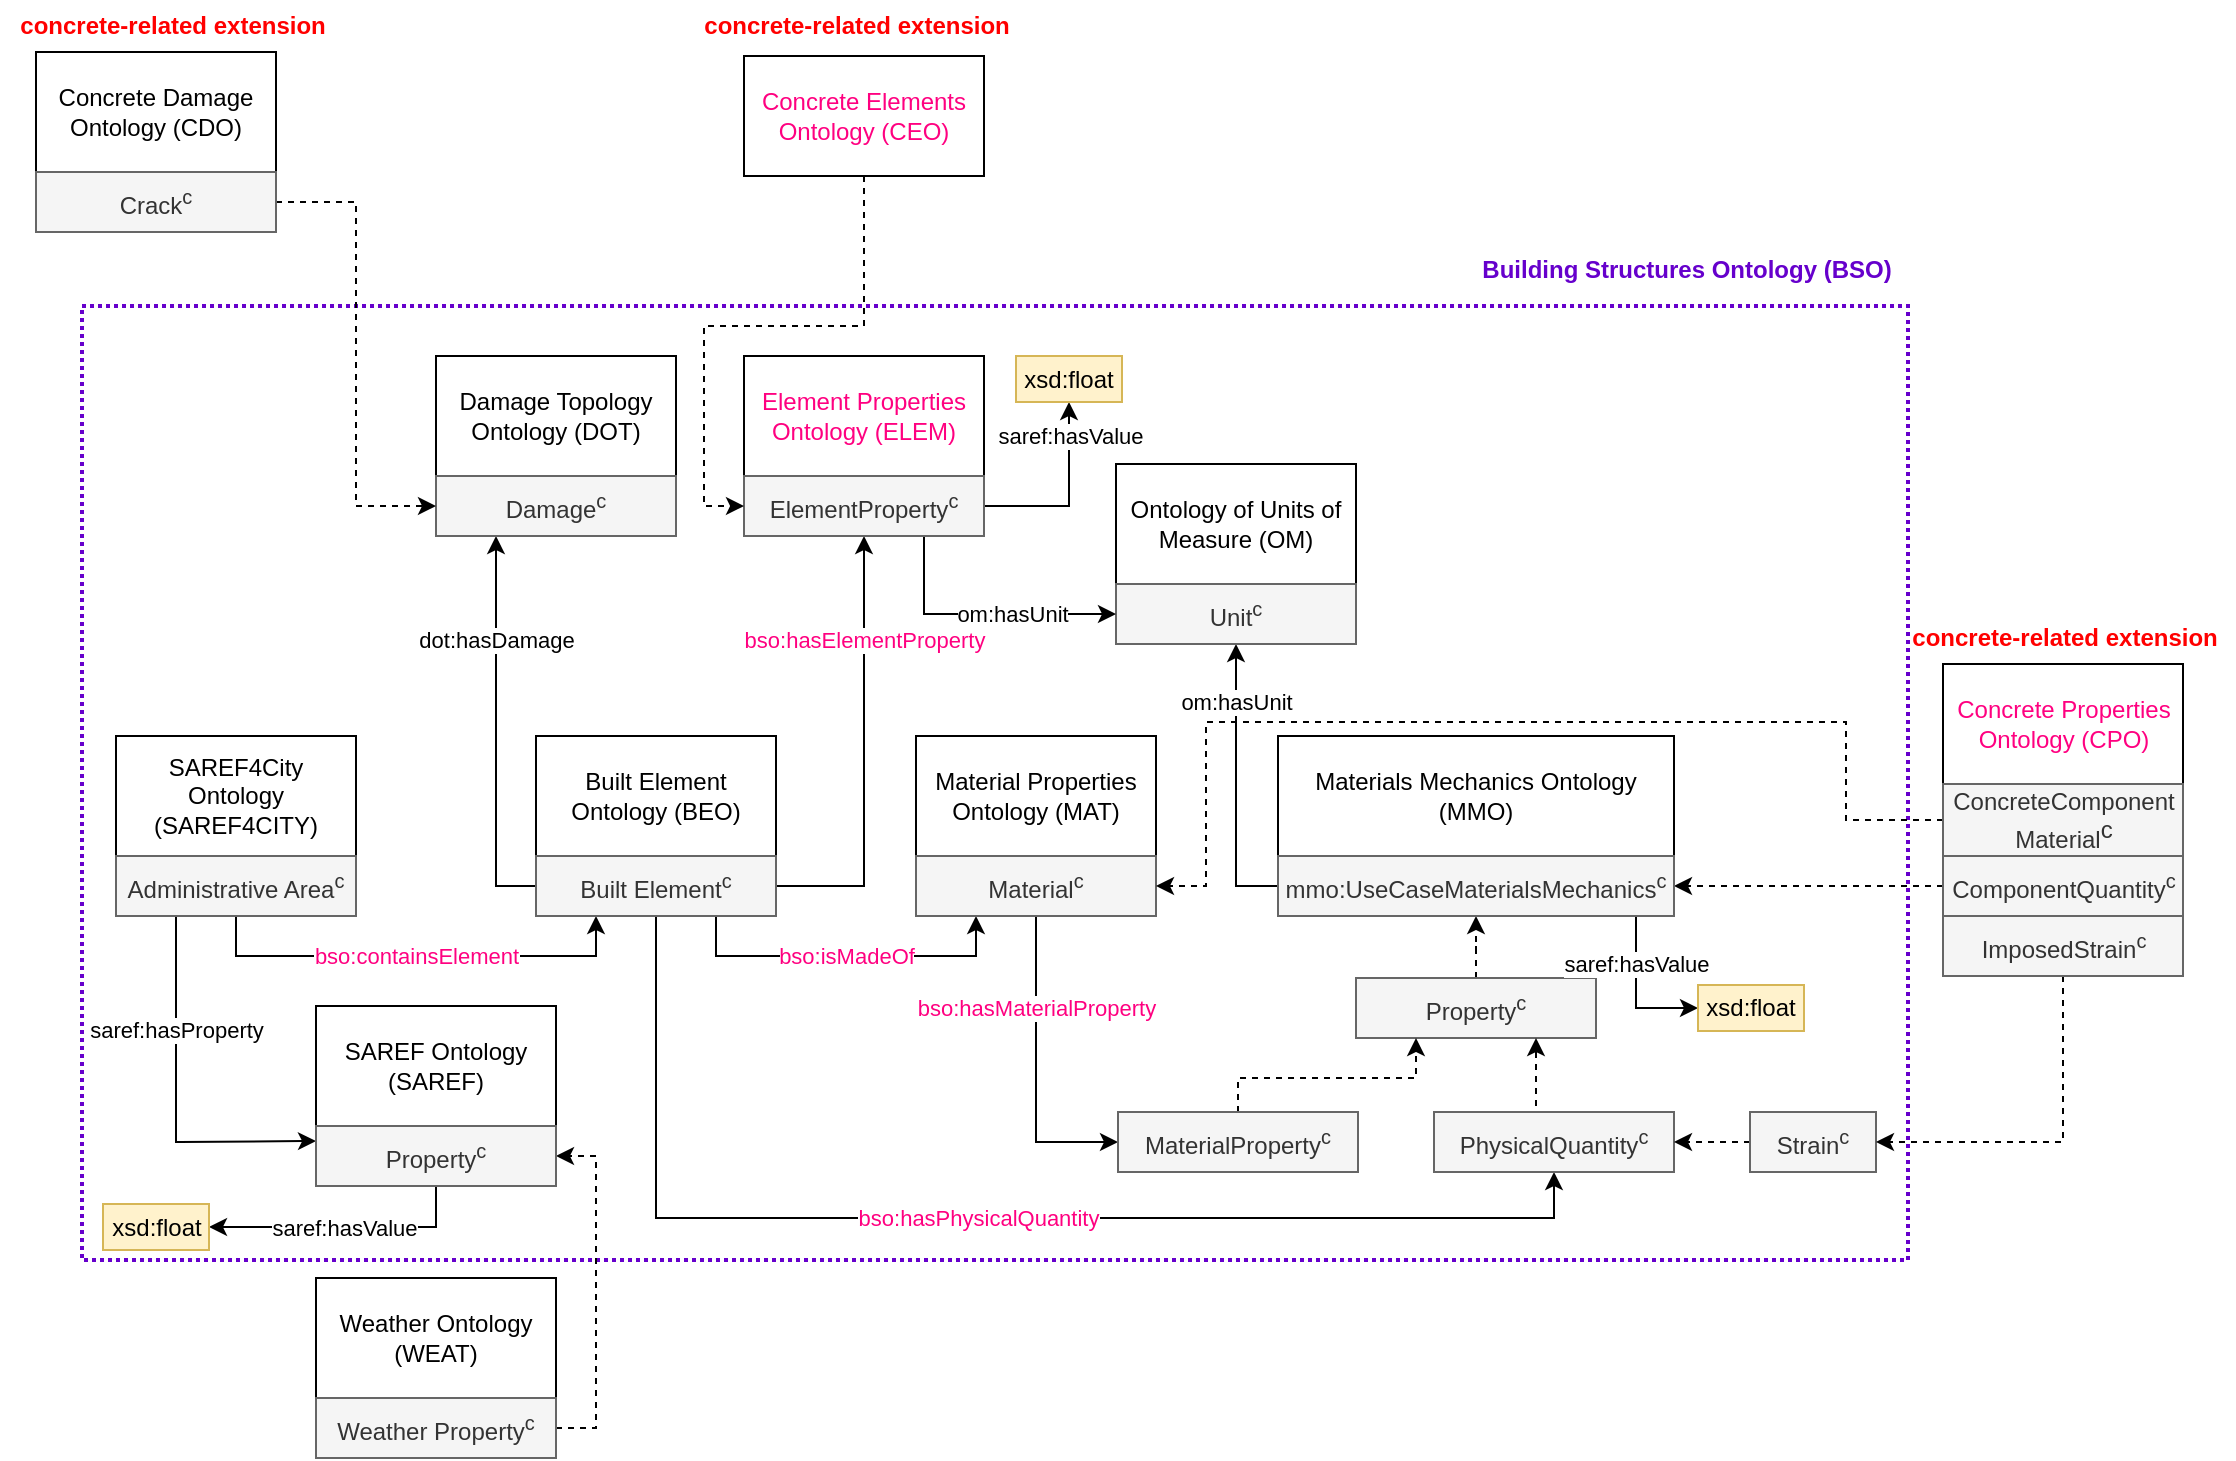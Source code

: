 <mxfile version="26.0.16">
  <diagram name="Strona-1" id="bfpIUBYZOSyoBEFZxALf">
    <mxGraphModel dx="1050" dy="1448" grid="0" gridSize="10" guides="1" tooltips="1" connect="1" arrows="1" fold="1" page="1" pageScale="1" pageWidth="1169" pageHeight="827" math="0" shadow="0">
      <root>
        <mxCell id="0" />
        <mxCell id="1" parent="0" />
        <mxCell id="oXl_BOpVXPp__jFsRonq-18" value="" style="rounded=0;whiteSpace=wrap;html=1;fillColor=none;strokeColor=#6600CC;strokeWidth=2;dashed=1;dashPattern=1 1;" parent="1" vertex="1">
          <mxGeometry x="68" y="-649" width="913" height="477" as="geometry" />
        </mxCell>
        <mxCell id="TjiLIoovZlyQzD9gfW8A-4" value="Weather Ontology (WEAT)" style="rounded=0;whiteSpace=wrap;html=1;" parent="1" vertex="1">
          <mxGeometry x="185" y="-163" width="120" height="60" as="geometry" />
        </mxCell>
        <mxCell id="oXl_BOpVXPp__jFsRonq-4" style="edgeStyle=orthogonalEdgeStyle;rounded=0;orthogonalLoop=1;jettySize=auto;html=1;exitX=1;exitY=0.5;exitDx=0;exitDy=0;entryX=1;entryY=0.5;entryDx=0;entryDy=0;dashed=1;" parent="1" source="TjiLIoovZlyQzD9gfW8A-5" target="oXl_BOpVXPp__jFsRonq-3" edge="1">
          <mxGeometry relative="1" as="geometry" />
        </mxCell>
        <mxCell id="TjiLIoovZlyQzD9gfW8A-5" value="Weather Property&lt;sup&gt;c&lt;/sup&gt;" style="rounded=0;whiteSpace=wrap;html=1;fillColor=#f5f5f5;fontColor=#333333;strokeColor=#666666;" parent="1" vertex="1">
          <mxGeometry x="185" y="-103" width="120" height="30" as="geometry" />
        </mxCell>
        <mxCell id="TjiLIoovZlyQzD9gfW8A-6" value="SAREF4City Ontology (SAREF4CITY)" style="rounded=0;whiteSpace=wrap;html=1;" parent="1" vertex="1">
          <mxGeometry x="85" y="-434" width="120" height="60" as="geometry" />
        </mxCell>
        <mxCell id="TjiLIoovZlyQzD9gfW8A-8" value="saref:hasProperty" style="edgeStyle=orthogonalEdgeStyle;rounded=0;orthogonalLoop=1;jettySize=auto;html=1;exitX=0.25;exitY=1;exitDx=0;exitDy=0;entryX=0;entryY=0.25;entryDx=0;entryDy=0;" parent="1" source="TjiLIoovZlyQzD9gfW8A-7" target="oXl_BOpVXPp__jFsRonq-3" edge="1">
          <mxGeometry x="-0.377" relative="1" as="geometry">
            <Array as="points">
              <mxPoint x="115" y="-231" />
              <mxPoint x="117" y="-231" />
            </Array>
            <mxPoint as="offset" />
          </mxGeometry>
        </mxCell>
        <mxCell id="TjiLIoovZlyQzD9gfW8A-11" value="&lt;font style=&quot;color: rgb(255, 0, 128);&quot;&gt;bso:containsElement&lt;/font&gt;" style="edgeStyle=orthogonalEdgeStyle;rounded=0;orthogonalLoop=1;jettySize=auto;html=1;exitX=0.5;exitY=1;exitDx=0;exitDy=0;entryX=0.25;entryY=1;entryDx=0;entryDy=0;" parent="1" source="TjiLIoovZlyQzD9gfW8A-7" target="TjiLIoovZlyQzD9gfW8A-10" edge="1">
          <mxGeometry relative="1" as="geometry" />
        </mxCell>
        <mxCell id="TjiLIoovZlyQzD9gfW8A-7" value="Administrative Area&lt;sup&gt;c&lt;/sup&gt;" style="rounded=0;whiteSpace=wrap;html=1;fillColor=#f5f5f5;fontColor=#333333;strokeColor=#666666;" parent="1" vertex="1">
          <mxGeometry x="85" y="-374" width="120" height="30" as="geometry" />
        </mxCell>
        <mxCell id="TjiLIoovZlyQzD9gfW8A-9" value="Built Element Ontology (BEO)" style="rounded=0;whiteSpace=wrap;html=1;" parent="1" vertex="1">
          <mxGeometry x="295" y="-434" width="120" height="60" as="geometry" />
        </mxCell>
        <mxCell id="TjiLIoovZlyQzD9gfW8A-15" value="dot:hasDamage" style="edgeStyle=orthogonalEdgeStyle;rounded=0;orthogonalLoop=1;jettySize=auto;html=1;exitX=0;exitY=0.5;exitDx=0;exitDy=0;entryX=0.25;entryY=1;entryDx=0;entryDy=0;" parent="1" source="TjiLIoovZlyQzD9gfW8A-10" target="TjiLIoovZlyQzD9gfW8A-13" edge="1">
          <mxGeometry x="0.467" relative="1" as="geometry">
            <mxPoint as="offset" />
          </mxGeometry>
        </mxCell>
        <mxCell id="TjiLIoovZlyQzD9gfW8A-18" value="&lt;font style=&quot;color: rgb(255, 0, 128);&quot;&gt;bso:isMadeOf&lt;/font&gt;" style="edgeStyle=orthogonalEdgeStyle;rounded=0;orthogonalLoop=1;jettySize=auto;html=1;exitX=0.75;exitY=1;exitDx=0;exitDy=0;entryX=0.25;entryY=1;entryDx=0;entryDy=0;" parent="1" source="TjiLIoovZlyQzD9gfW8A-10" target="TjiLIoovZlyQzD9gfW8A-17" edge="1">
          <mxGeometry relative="1" as="geometry" />
        </mxCell>
        <mxCell id="TjiLIoovZlyQzD9gfW8A-31" value="&lt;font style=&quot;color: rgb(255, 0, 128);&quot;&gt;bso:hasPhysicalQuantity&lt;/font&gt;" style="edgeStyle=orthogonalEdgeStyle;rounded=0;orthogonalLoop=1;jettySize=auto;html=1;exitX=0.5;exitY=1;exitDx=0;exitDy=0;entryX=0.5;entryY=1;entryDx=0;entryDy=0;" parent="1" source="TjiLIoovZlyQzD9gfW8A-10" target="TjiLIoovZlyQzD9gfW8A-28" edge="1">
          <mxGeometry relative="1" as="geometry">
            <Array as="points">
              <mxPoint x="355" y="-193" />
              <mxPoint x="804" y="-193" />
            </Array>
          </mxGeometry>
        </mxCell>
        <mxCell id="TjiLIoovZlyQzD9gfW8A-37" value="&lt;font style=&quot;color: rgb(255, 0, 128);&quot;&gt;bso:hasElementProperty&lt;/font&gt;" style="edgeStyle=orthogonalEdgeStyle;rounded=0;orthogonalLoop=1;jettySize=auto;html=1;exitX=1;exitY=0.5;exitDx=0;exitDy=0;entryX=0.5;entryY=1;entryDx=0;entryDy=0;" parent="1" source="TjiLIoovZlyQzD9gfW8A-10" target="TjiLIoovZlyQzD9gfW8A-36" edge="1">
          <mxGeometry x="0.529" relative="1" as="geometry">
            <mxPoint as="offset" />
          </mxGeometry>
        </mxCell>
        <mxCell id="TjiLIoovZlyQzD9gfW8A-10" value="Built Element&lt;sup&gt;c&lt;/sup&gt;" style="rounded=0;whiteSpace=wrap;html=1;fillColor=#f5f5f5;fontColor=#333333;strokeColor=#666666;" parent="1" vertex="1">
          <mxGeometry x="295" y="-374" width="120" height="30" as="geometry" />
        </mxCell>
        <mxCell id="TjiLIoovZlyQzD9gfW8A-12" value="Damage Topology Ontology (DOT)" style="rounded=0;whiteSpace=wrap;html=1;" parent="1" vertex="1">
          <mxGeometry x="245" y="-624" width="120" height="60" as="geometry" />
        </mxCell>
        <mxCell id="TjiLIoovZlyQzD9gfW8A-13" value="Damage&lt;sup&gt;c&lt;/sup&gt;" style="rounded=0;whiteSpace=wrap;html=1;fillColor=#f5f5f5;fontColor=#333333;strokeColor=#666666;" parent="1" vertex="1">
          <mxGeometry x="245" y="-564" width="120" height="30" as="geometry" />
        </mxCell>
        <mxCell id="TjiLIoovZlyQzD9gfW8A-16" value="Material Properties Ontology (MAT)" style="rounded=0;whiteSpace=wrap;html=1;" parent="1" vertex="1">
          <mxGeometry x="485" y="-434" width="120" height="60" as="geometry" />
        </mxCell>
        <mxCell id="TjiLIoovZlyQzD9gfW8A-30" value="&lt;font style=&quot;color: rgb(255, 0, 128);&quot;&gt;bso:hasMaterialProperty&lt;/font&gt;" style="edgeStyle=orthogonalEdgeStyle;rounded=0;orthogonalLoop=1;jettySize=auto;html=1;exitX=0.5;exitY=1;exitDx=0;exitDy=0;entryX=0;entryY=0.5;entryDx=0;entryDy=0;" parent="1" source="TjiLIoovZlyQzD9gfW8A-17" target="TjiLIoovZlyQzD9gfW8A-21" edge="1">
          <mxGeometry x="-0.407" relative="1" as="geometry">
            <mxPoint as="offset" />
          </mxGeometry>
        </mxCell>
        <mxCell id="TjiLIoovZlyQzD9gfW8A-17" value="Material&lt;sup&gt;c&lt;/sup&gt;" style="rounded=0;whiteSpace=wrap;html=1;fillColor=#f5f5f5;fontColor=#333333;strokeColor=#666666;" parent="1" vertex="1">
          <mxGeometry x="485" y="-374" width="120" height="30" as="geometry" />
        </mxCell>
        <mxCell id="TjiLIoovZlyQzD9gfW8A-19" value="Materials Mechanics Ontology (MMO)" style="rounded=0;whiteSpace=wrap;html=1;" parent="1" vertex="1">
          <mxGeometry x="666" y="-434" width="198" height="60" as="geometry" />
        </mxCell>
        <mxCell id="oXl_BOpVXPp__jFsRonq-5" style="edgeStyle=orthogonalEdgeStyle;rounded=0;orthogonalLoop=1;jettySize=auto;html=1;exitX=0.5;exitY=0;exitDx=0;exitDy=0;dashed=1;" parent="1" source="TjiLIoovZlyQzD9gfW8A-20" target="TjiLIoovZlyQzD9gfW8A-25" edge="1">
          <mxGeometry relative="1" as="geometry" />
        </mxCell>
        <mxCell id="TjiLIoovZlyQzD9gfW8A-20" value="Property&lt;sup&gt;c&lt;/sup&gt;" style="rounded=0;whiteSpace=wrap;html=1;fillColor=#f5f5f5;fontColor=#333333;strokeColor=#666666;" parent="1" vertex="1">
          <mxGeometry x="705" y="-313" width="120" height="30" as="geometry" />
        </mxCell>
        <mxCell id="TjiLIoovZlyQzD9gfW8A-22" value="" style="edgeStyle=orthogonalEdgeStyle;rounded=0;orthogonalLoop=1;jettySize=auto;html=1;exitX=0.5;exitY=0;exitDx=0;exitDy=0;entryX=0.25;entryY=1;entryDx=0;entryDy=0;dashed=1;" parent="1" source="TjiLIoovZlyQzD9gfW8A-21" target="TjiLIoovZlyQzD9gfW8A-20" edge="1">
          <mxGeometry relative="1" as="geometry">
            <Array as="points">
              <mxPoint x="646" y="-263" />
              <mxPoint x="735" y="-263" />
            </Array>
          </mxGeometry>
        </mxCell>
        <mxCell id="TjiLIoovZlyQzD9gfW8A-21" value="MaterialProperty&lt;sup&gt;c&lt;/sup&gt;" style="rounded=0;whiteSpace=wrap;html=1;fillColor=#f5f5f5;fontColor=#333333;strokeColor=#666666;" parent="1" vertex="1">
          <mxGeometry x="586" y="-246" width="120" height="30" as="geometry" />
        </mxCell>
        <mxCell id="TjiLIoovZlyQzD9gfW8A-23" value="&lt;font style=&quot;color: rgb(255, 0, 128);&quot;&gt;Concrete Properties Ontology (CPO)&lt;/font&gt;" style="rounded=0;whiteSpace=wrap;html=1;" parent="1" vertex="1">
          <mxGeometry x="998.5" y="-470" width="120" height="60" as="geometry" />
        </mxCell>
        <mxCell id="oXl_BOpVXPp__jFsRonq-6" style="edgeStyle=orthogonalEdgeStyle;rounded=0;orthogonalLoop=1;jettySize=auto;html=1;exitX=0;exitY=0.5;exitDx=0;exitDy=0;entryX=1;entryY=0.5;entryDx=0;entryDy=0;dashed=1;" parent="1" source="TjiLIoovZlyQzD9gfW8A-24" target="TjiLIoovZlyQzD9gfW8A-25" edge="1">
          <mxGeometry relative="1" as="geometry" />
        </mxCell>
        <mxCell id="TjiLIoovZlyQzD9gfW8A-24" value="ComponentQuantity&lt;sup&gt;c&lt;/sup&gt;" style="rounded=0;whiteSpace=wrap;html=1;fillColor=#f5f5f5;fontColor=#333333;strokeColor=#666666;" parent="1" vertex="1">
          <mxGeometry x="998.5" y="-374" width="120" height="30" as="geometry" />
        </mxCell>
        <mxCell id="oXl_BOpVXPp__jFsRonq-14" value="om:hasUnit" style="edgeStyle=orthogonalEdgeStyle;rounded=0;orthogonalLoop=1;jettySize=auto;html=1;exitX=0;exitY=0.5;exitDx=0;exitDy=0;entryX=0.5;entryY=1;entryDx=0;entryDy=0;" parent="1" source="TjiLIoovZlyQzD9gfW8A-25" target="TjiLIoovZlyQzD9gfW8A-33" edge="1">
          <mxGeometry x="0.59" relative="1" as="geometry">
            <mxPoint x="640" y="-484" as="targetPoint" />
            <mxPoint as="offset" />
          </mxGeometry>
        </mxCell>
        <mxCell id="YQ8FHnfMijXepD7SE1NM-4" value="saref:hasValue" style="edgeStyle=orthogonalEdgeStyle;rounded=0;orthogonalLoop=1;jettySize=auto;html=1;exitX=0.75;exitY=1;exitDx=0;exitDy=0;entryX=0;entryY=0.5;entryDx=0;entryDy=0;" parent="1" source="TjiLIoovZlyQzD9gfW8A-25" target="YQ8FHnfMijXepD7SE1NM-3" edge="1">
          <mxGeometry relative="1" as="geometry">
            <Array as="points">
              <mxPoint x="845" y="-344" />
              <mxPoint x="845" y="-298" />
            </Array>
          </mxGeometry>
        </mxCell>
        <mxCell id="TjiLIoovZlyQzD9gfW8A-25" value="mmo:UseCaseMaterialsMechanics&lt;sup&gt;c&lt;/sup&gt;" style="rounded=0;whiteSpace=wrap;html=1;fillColor=#f5f5f5;fontColor=#333333;strokeColor=#666666;" parent="1" vertex="1">
          <mxGeometry x="666" y="-374" width="198" height="30" as="geometry" />
        </mxCell>
        <mxCell id="TjiLIoovZlyQzD9gfW8A-29" value="" style="edgeStyle=orthogonalEdgeStyle;rounded=0;orthogonalLoop=1;jettySize=auto;html=1;exitX=0.5;exitY=0;exitDx=0;exitDy=0;entryX=0.75;entryY=1;entryDx=0;entryDy=0;dashed=1;" parent="1" source="TjiLIoovZlyQzD9gfW8A-28" target="TjiLIoovZlyQzD9gfW8A-20" edge="1">
          <mxGeometry relative="1" as="geometry" />
        </mxCell>
        <mxCell id="TjiLIoovZlyQzD9gfW8A-28" value="PhysicalQuantity&lt;sup&gt;c&lt;/sup&gt;" style="rounded=0;whiteSpace=wrap;html=1;fillColor=#f5f5f5;fontColor=#333333;strokeColor=#666666;" parent="1" vertex="1">
          <mxGeometry x="744" y="-246" width="120" height="30" as="geometry" />
        </mxCell>
        <mxCell id="TjiLIoovZlyQzD9gfW8A-32" value="Ontology of Units of Measure (OM)" style="rounded=0;whiteSpace=wrap;html=1;" parent="1" vertex="1">
          <mxGeometry x="585" y="-570" width="120" height="60" as="geometry" />
        </mxCell>
        <mxCell id="TjiLIoovZlyQzD9gfW8A-33" value="Unit&lt;sup&gt;c&lt;/sup&gt;" style="rounded=0;whiteSpace=wrap;html=1;fillColor=#f5f5f5;fontColor=#333333;strokeColor=#666666;" parent="1" vertex="1">
          <mxGeometry x="585" y="-510" width="120" height="30" as="geometry" />
        </mxCell>
        <mxCell id="TjiLIoovZlyQzD9gfW8A-35" value="&lt;div&gt;&lt;font style=&quot;color: rgb(255, 0, 128);&quot;&gt;Element Properties Ontology (ELEM)&lt;/font&gt;&lt;/div&gt;" style="rounded=0;whiteSpace=wrap;html=1;" parent="1" vertex="1">
          <mxGeometry x="399" y="-624" width="120" height="60" as="geometry" />
        </mxCell>
        <mxCell id="TjiLIoovZlyQzD9gfW8A-42" value="om:hasUnit" style="edgeStyle=orthogonalEdgeStyle;rounded=0;orthogonalLoop=1;jettySize=auto;html=1;exitX=0.75;exitY=1;exitDx=0;exitDy=0;entryX=0;entryY=0.5;entryDx=0;entryDy=0;" parent="1" source="TjiLIoovZlyQzD9gfW8A-36" target="TjiLIoovZlyQzD9gfW8A-33" edge="1">
          <mxGeometry x="0.224" relative="1" as="geometry">
            <mxPoint as="offset" />
          </mxGeometry>
        </mxCell>
        <mxCell id="YQ8FHnfMijXepD7SE1NM-2" value="saref:hasValue" style="edgeStyle=orthogonalEdgeStyle;rounded=0;orthogonalLoop=1;jettySize=auto;html=1;exitX=1;exitY=0.5;exitDx=0;exitDy=0;entryX=0.5;entryY=1;entryDx=0;entryDy=0;" parent="1" source="TjiLIoovZlyQzD9gfW8A-36" target="YQ8FHnfMijXepD7SE1NM-1" edge="1">
          <mxGeometry x="0.64" relative="1" as="geometry">
            <mxPoint as="offset" />
          </mxGeometry>
        </mxCell>
        <mxCell id="TjiLIoovZlyQzD9gfW8A-36" value="ElementProperty&lt;sup&gt;c&lt;/sup&gt;" style="rounded=0;whiteSpace=wrap;html=1;fillColor=#f5f5f5;fontColor=#333333;strokeColor=#666666;" parent="1" vertex="1">
          <mxGeometry x="399" y="-564" width="120" height="30" as="geometry" />
        </mxCell>
        <mxCell id="TjiLIoovZlyQzD9gfW8A-38" value="Concrete Damage Ontology (CDO)" style="rounded=0;whiteSpace=wrap;html=1;" parent="1" vertex="1">
          <mxGeometry x="45" y="-776" width="120" height="60" as="geometry" />
        </mxCell>
        <mxCell id="TjiLIoovZlyQzD9gfW8A-40" value="" style="edgeStyle=orthogonalEdgeStyle;rounded=0;orthogonalLoop=1;jettySize=auto;html=1;exitX=1;exitY=0.5;exitDx=0;exitDy=0;entryX=0;entryY=0.5;entryDx=0;entryDy=0;dashed=1;" parent="1" source="TjiLIoovZlyQzD9gfW8A-39" target="TjiLIoovZlyQzD9gfW8A-13" edge="1">
          <mxGeometry x="-0.231" relative="1" as="geometry">
            <mxPoint as="offset" />
          </mxGeometry>
        </mxCell>
        <mxCell id="TjiLIoovZlyQzD9gfW8A-39" value="Crack&lt;sup&gt;c&lt;/sup&gt;" style="rounded=0;whiteSpace=wrap;html=1;fillColor=#f5f5f5;fontColor=#333333;strokeColor=#666666;" parent="1" vertex="1">
          <mxGeometry x="45" y="-716" width="120" height="30" as="geometry" />
        </mxCell>
        <mxCell id="muFWhNRLHK-0fH_Vdfo0-17" style="edgeStyle=orthogonalEdgeStyle;rounded=0;orthogonalLoop=1;jettySize=auto;html=1;exitX=0.5;exitY=1;exitDx=0;exitDy=0;entryX=0;entryY=0.5;entryDx=0;entryDy=0;dashed=1;" parent="1" source="muFWhNRLHK-0fH_Vdfo0-15" target="TjiLIoovZlyQzD9gfW8A-36" edge="1">
          <mxGeometry relative="1" as="geometry" />
        </mxCell>
        <mxCell id="muFWhNRLHK-0fH_Vdfo0-15" value="&lt;div&gt;&lt;font style=&quot;color: rgb(255, 0, 128);&quot;&gt;Concrete Elements Ontology (CEO)&lt;/font&gt;&lt;/div&gt;" style="rounded=0;whiteSpace=wrap;html=1;" parent="1" vertex="1">
          <mxGeometry x="399" y="-774" width="120" height="60" as="geometry" />
        </mxCell>
        <mxCell id="muFWhNRLHK-0fH_Vdfo0-19" value="&lt;font style=&quot;color: rgb(255, 0, 0);&quot;&gt;&lt;b&gt;concrete-related extension&lt;/b&gt;&lt;/font&gt;" style="text;html=1;align=center;verticalAlign=middle;resizable=0;points=[];autosize=1;strokeColor=none;fillColor=none;" parent="1" vertex="1">
          <mxGeometry x="27" y="-802" width="171" height="26" as="geometry" />
        </mxCell>
        <mxCell id="oXl_BOpVXPp__jFsRonq-2" value="SAREF Ontology (SAREF)" style="rounded=0;whiteSpace=wrap;html=1;" parent="1" vertex="1">
          <mxGeometry x="185" y="-299" width="120" height="60" as="geometry" />
        </mxCell>
        <mxCell id="YQ8FHnfMijXepD7SE1NM-6" value="saref:hasValue" style="edgeStyle=orthogonalEdgeStyle;rounded=0;orthogonalLoop=1;jettySize=auto;html=1;exitX=0.5;exitY=1;exitDx=0;exitDy=0;entryX=1;entryY=0.5;entryDx=0;entryDy=0;" parent="1" source="oXl_BOpVXPp__jFsRonq-3" target="YQ8FHnfMijXepD7SE1NM-5" edge="1">
          <mxGeometry relative="1" as="geometry" />
        </mxCell>
        <mxCell id="oXl_BOpVXPp__jFsRonq-3" value="Property&lt;sup&gt;c&lt;/sup&gt;" style="rounded=0;whiteSpace=wrap;html=1;fillColor=#f5f5f5;fontColor=#333333;strokeColor=#666666;" parent="1" vertex="1">
          <mxGeometry x="185" y="-239" width="120" height="30" as="geometry" />
        </mxCell>
        <mxCell id="oXl_BOpVXPp__jFsRonq-8" style="edgeStyle=orthogonalEdgeStyle;rounded=0;orthogonalLoop=1;jettySize=auto;html=1;exitX=0;exitY=0.5;exitDx=0;exitDy=0;entryX=1;entryY=0.5;entryDx=0;entryDy=0;dashed=1;" parent="1" source="oXl_BOpVXPp__jFsRonq-7" target="TjiLIoovZlyQzD9gfW8A-28" edge="1">
          <mxGeometry relative="1" as="geometry" />
        </mxCell>
        <mxCell id="oXl_BOpVXPp__jFsRonq-7" value="Strain&lt;sup&gt;c&lt;/sup&gt;" style="rounded=0;whiteSpace=wrap;html=1;fillColor=#f5f5f5;fontColor=#333333;strokeColor=#666666;" parent="1" vertex="1">
          <mxGeometry x="902" y="-246" width="63" height="30" as="geometry" />
        </mxCell>
        <mxCell id="Wvow00TX8t-kZfO-u_jD-1" style="edgeStyle=orthogonalEdgeStyle;rounded=0;orthogonalLoop=1;jettySize=auto;html=1;exitX=0.5;exitY=1;exitDx=0;exitDy=0;entryX=1;entryY=0.5;entryDx=0;entryDy=0;dashed=1;" edge="1" parent="1" source="oXl_BOpVXPp__jFsRonq-10" target="oXl_BOpVXPp__jFsRonq-7">
          <mxGeometry relative="1" as="geometry" />
        </mxCell>
        <mxCell id="oXl_BOpVXPp__jFsRonq-10" value="ImposedStrain&lt;sup&gt;c&lt;/sup&gt;" style="rounded=0;whiteSpace=wrap;html=1;fillColor=#f5f5f5;fontColor=#333333;strokeColor=#666666;" parent="1" vertex="1">
          <mxGeometry x="998.5" y="-344" width="120" height="30" as="geometry" />
        </mxCell>
        <mxCell id="oXl_BOpVXPp__jFsRonq-15" value="&lt;font style=&quot;color: rgb(255, 0, 0);&quot;&gt;&lt;b&gt;concrete-related extension&lt;/b&gt;&lt;/font&gt;" style="text;html=1;align=center;verticalAlign=middle;resizable=0;points=[];autosize=1;strokeColor=none;fillColor=none;" parent="1" vertex="1">
          <mxGeometry x="369" y="-802" width="171" height="26" as="geometry" />
        </mxCell>
        <mxCell id="oXl_BOpVXPp__jFsRonq-17" value="&lt;font style=&quot;color: rgb(255, 0, 0);&quot;&gt;&lt;b&gt;concrete-related extension&lt;/b&gt;&lt;/font&gt;" style="text;html=1;align=center;verticalAlign=middle;resizable=0;points=[];autosize=1;strokeColor=none;fillColor=none;" parent="1" vertex="1">
          <mxGeometry x="973" y="-496" width="171" height="26" as="geometry" />
        </mxCell>
        <mxCell id="oXl_BOpVXPp__jFsRonq-19" value="&lt;font style=&quot;color: rgb(102, 0, 204);&quot;&gt;&lt;b style=&quot;&quot;&gt;Building Structures Ontology (BSO)&lt;/b&gt;&lt;/font&gt;" style="text;html=1;align=center;verticalAlign=middle;resizable=0;points=[];autosize=1;strokeColor=none;fillColor=none;" parent="1" vertex="1">
          <mxGeometry x="758" y="-680" width="223" height="26" as="geometry" />
        </mxCell>
        <mxCell id="YQ8FHnfMijXepD7SE1NM-1" value="xsd:float" style="rounded=0;whiteSpace=wrap;html=1;fillColor=#fff2cc;strokeColor=#d6b656;" parent="1" vertex="1">
          <mxGeometry x="535" y="-624" width="53" height="23" as="geometry" />
        </mxCell>
        <mxCell id="YQ8FHnfMijXepD7SE1NM-3" value="xsd:float" style="rounded=0;whiteSpace=wrap;html=1;fillColor=#fff2cc;strokeColor=#d6b656;" parent="1" vertex="1">
          <mxGeometry x="876" y="-309.5" width="53" height="23" as="geometry" />
        </mxCell>
        <mxCell id="YQ8FHnfMijXepD7SE1NM-5" value="xsd:float" style="rounded=0;whiteSpace=wrap;html=1;fillColor=#fff2cc;strokeColor=#d6b656;" parent="1" vertex="1">
          <mxGeometry x="78.5" y="-200" width="53" height="23" as="geometry" />
        </mxCell>
        <mxCell id="Wvow00TX8t-kZfO-u_jD-5" style="edgeStyle=orthogonalEdgeStyle;rounded=0;orthogonalLoop=1;jettySize=auto;html=1;exitX=0;exitY=0.5;exitDx=0;exitDy=0;entryX=1;entryY=0.5;entryDx=0;entryDy=0;dashed=1;" edge="1" parent="1" source="Wvow00TX8t-kZfO-u_jD-2" target="TjiLIoovZlyQzD9gfW8A-17">
          <mxGeometry relative="1" as="geometry">
            <Array as="points">
              <mxPoint x="950" y="-392" />
              <mxPoint x="950" y="-441" />
              <mxPoint x="630" y="-441" />
              <mxPoint x="630" y="-359" />
            </Array>
          </mxGeometry>
        </mxCell>
        <mxCell id="Wvow00TX8t-kZfO-u_jD-2" value="ConcreteComponent&lt;div&gt;Material&lt;span style=&quot;vertical-align: super; background-color: transparent; color: light-dark(rgb(51, 51, 51), rgb(193, 193, 193));&quot;&gt;c&lt;/span&gt;&lt;/div&gt;" style="rounded=0;whiteSpace=wrap;html=1;fillColor=#f5f5f5;fontColor=#333333;strokeColor=#666666;" vertex="1" parent="1">
          <mxGeometry x="998.5" y="-410" width="120" height="36" as="geometry" />
        </mxCell>
      </root>
    </mxGraphModel>
  </diagram>
</mxfile>
